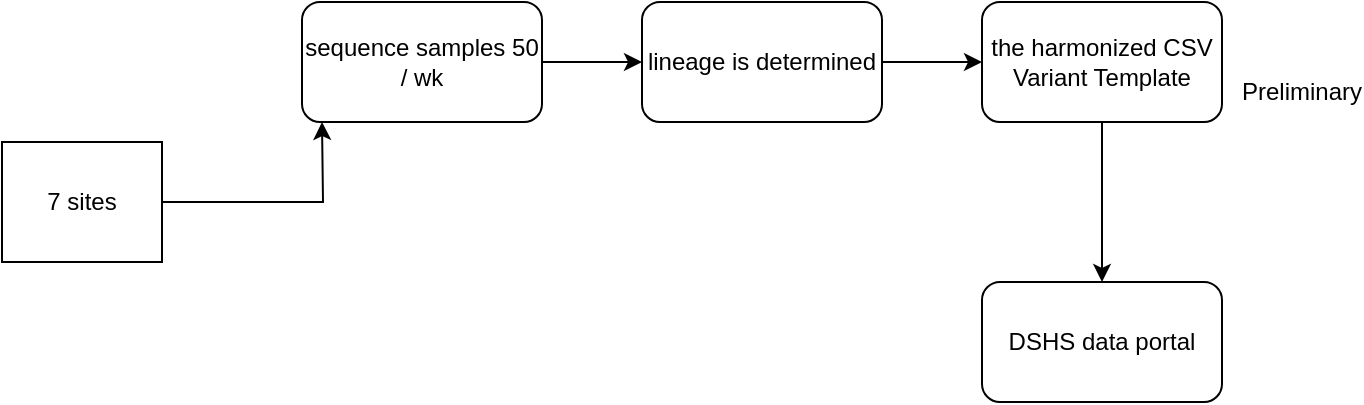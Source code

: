 <mxfile version="16.0.3" type="github">
  <diagram id="B3GgMDv1v1YZH2xltkuA" name="Page-1">
    <mxGraphModel dx="1670" dy="908" grid="1" gridSize="10" guides="1" tooltips="1" connect="1" arrows="1" fold="1" page="1" pageScale="1" pageWidth="827" pageHeight="1169" math="0" shadow="0">
      <root>
        <mxCell id="0" />
        <mxCell id="1" parent="0" />
        <mxCell id="WKoG2sFjEVWngT4l1_YX-2" style="edgeStyle=orthogonalEdgeStyle;rounded=0;orthogonalLoop=1;jettySize=auto;html=1;" edge="1" parent="1" source="WKoG2sFjEVWngT4l1_YX-1">
          <mxGeometry relative="1" as="geometry">
            <mxPoint x="260" y="130" as="targetPoint" />
          </mxGeometry>
        </mxCell>
        <mxCell id="WKoG2sFjEVWngT4l1_YX-1" value="7 sites" style="rounded=0;whiteSpace=wrap;html=1;" vertex="1" parent="1">
          <mxGeometry x="100" y="140" width="80" height="60" as="geometry" />
        </mxCell>
        <mxCell id="WKoG2sFjEVWngT4l1_YX-7" style="edgeStyle=orthogonalEdgeStyle;rounded=0;orthogonalLoop=1;jettySize=auto;html=1;exitX=1;exitY=0.5;exitDx=0;exitDy=0;" edge="1" parent="1" source="WKoG2sFjEVWngT4l1_YX-3">
          <mxGeometry relative="1" as="geometry">
            <mxPoint x="420" y="100" as="targetPoint" />
          </mxGeometry>
        </mxCell>
        <mxCell id="WKoG2sFjEVWngT4l1_YX-3" value="sequence samples 50 / wk" style="rounded=1;whiteSpace=wrap;html=1;" vertex="1" parent="1">
          <mxGeometry x="250" y="70" width="120" height="60" as="geometry" />
        </mxCell>
        <mxCell id="WKoG2sFjEVWngT4l1_YX-12" value="" style="edgeStyle=orthogonalEdgeStyle;rounded=0;orthogonalLoop=1;jettySize=auto;html=1;" edge="1" parent="1" source="WKoG2sFjEVWngT4l1_YX-6" target="WKoG2sFjEVWngT4l1_YX-11">
          <mxGeometry relative="1" as="geometry" />
        </mxCell>
        <mxCell id="WKoG2sFjEVWngT4l1_YX-6" value="the harmonized CSV Variant Template" style="rounded=1;whiteSpace=wrap;html=1;" vertex="1" parent="1">
          <mxGeometry x="590" y="70" width="120" height="60" as="geometry" />
        </mxCell>
        <mxCell id="WKoG2sFjEVWngT4l1_YX-9" style="edgeStyle=orthogonalEdgeStyle;rounded=0;orthogonalLoop=1;jettySize=auto;html=1;exitX=1;exitY=0.5;exitDx=0;exitDy=0;" edge="1" parent="1" source="WKoG2sFjEVWngT4l1_YX-8" target="WKoG2sFjEVWngT4l1_YX-6">
          <mxGeometry relative="1" as="geometry" />
        </mxCell>
        <mxCell id="WKoG2sFjEVWngT4l1_YX-8" value="lineage is determined" style="rounded=1;whiteSpace=wrap;html=1;" vertex="1" parent="1">
          <mxGeometry x="420" y="70" width="120" height="60" as="geometry" />
        </mxCell>
        <mxCell id="WKoG2sFjEVWngT4l1_YX-11" value="DSHS data portal" style="whiteSpace=wrap;html=1;rounded=1;" vertex="1" parent="1">
          <mxGeometry x="590" y="210" width="120" height="60" as="geometry" />
        </mxCell>
        <mxCell id="WKoG2sFjEVWngT4l1_YX-13" value="Preliminary" style="text;html=1;strokeColor=none;fillColor=none;align=center;verticalAlign=middle;whiteSpace=wrap;rounded=0;" vertex="1" parent="1">
          <mxGeometry x="720" y="100" width="60" height="30" as="geometry" />
        </mxCell>
      </root>
    </mxGraphModel>
  </diagram>
</mxfile>
